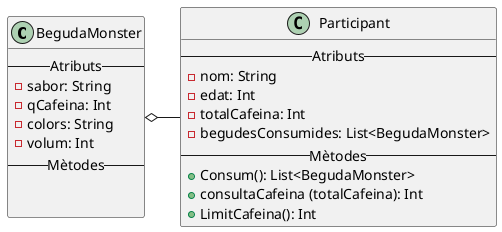 @startuml
'https://plantuml.com/class-diagram

class BegudaMonster {
    -- Atributs --
    - sabor: String
    - qCafeina: Int
    - colors: String
    - volum: Int
    -- Mètodes --


}

class Participant {
    -- Atributs --
    - nom: String
    - edat: Int
    - totalCafeina: Int
    - begudesConsumides: List<BegudaMonster>
    -- Mètodes --
    + Consum(): List<BegudaMonster>
    + consultaCafeina (totalCafeina): Int
    + LimitCafeina(): Int
}

BegudaMonster o-right- Participant
@enduml